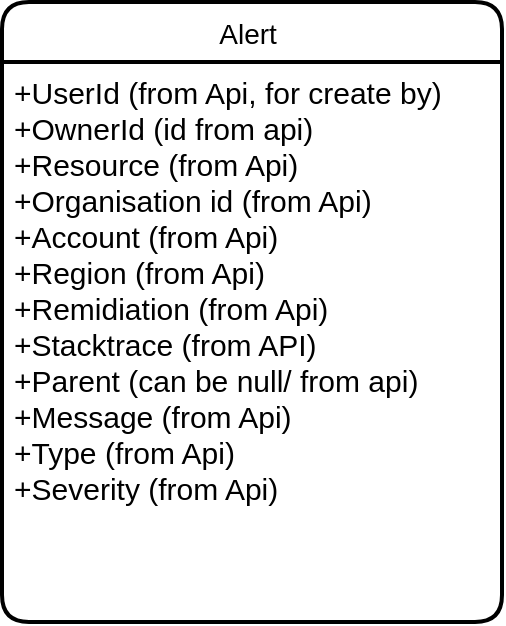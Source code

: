 <mxfile version="13.7.8" type="github">
  <diagram id="PRrrfNvecn7mXlKEEOXM" name="Page-1">
    <mxGraphModel dx="868" dy="460" grid="1" gridSize="10" guides="1" tooltips="1" connect="1" arrows="1" fold="1" page="1" pageScale="1" pageWidth="850" pageHeight="1100" math="0" shadow="0">
      <root>
        <mxCell id="0" />
        <mxCell id="1" parent="0" />
        <mxCell id="fDtqHU9BOQ7XRanfTfdo-1" value="Alert " style="swimlane;childLayout=stackLayout;horizontal=1;startSize=30;horizontalStack=0;rounded=1;fontSize=14;fontStyle=0;strokeWidth=2;resizeParent=0;resizeLast=1;shadow=0;dashed=0;align=center;" vertex="1" parent="1">
          <mxGeometry x="260" y="20" width="250" height="310" as="geometry" />
        </mxCell>
        <mxCell id="fDtqHU9BOQ7XRanfTfdo-2" value="+UserId (from Api, for create by)&#xa;+OwnerId (id from api)&#xa;+Resource (from Api)&#xa;+Organisation id (from Api)&#xa;+Account (from Api)&#xa;+Region (from Api)&#xa;+Remidiation (from Api)&#xa;+Stacktrace (from API)&#xa;+Parent (can be null/ from api)&#xa;+Message (from Api)&#xa;+Type (from Api)&#xa;+Severity (from Api)" style="align=left;strokeColor=none;fillColor=none;spacingLeft=4;fontSize=15;verticalAlign=top;resizable=0;rotatable=0;part=1;" vertex="1" parent="fDtqHU9BOQ7XRanfTfdo-1">
          <mxGeometry y="30" width="250" height="280" as="geometry" />
        </mxCell>
      </root>
    </mxGraphModel>
  </diagram>
</mxfile>
